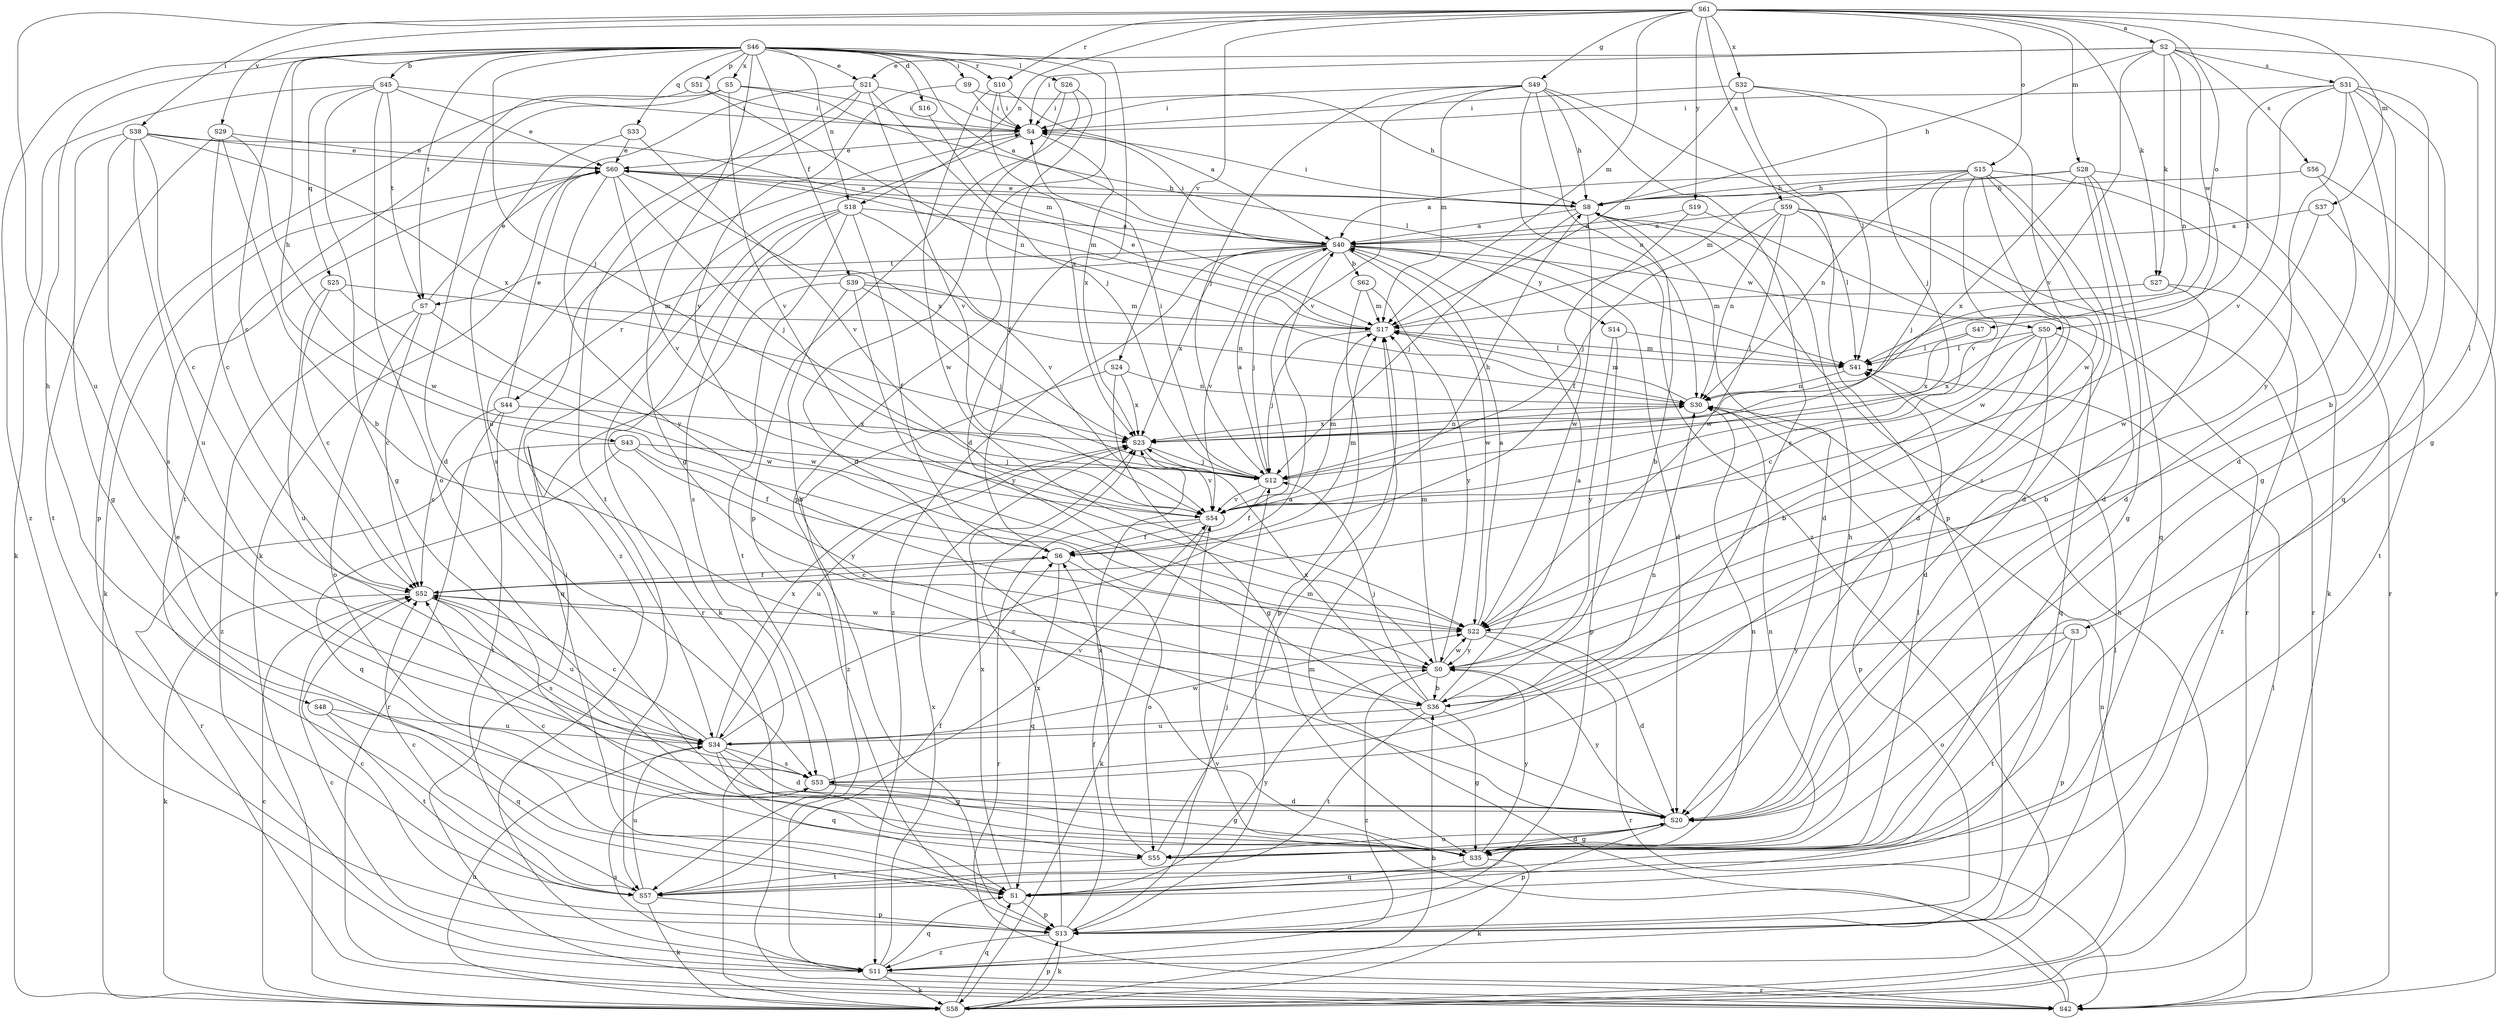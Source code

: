 strict digraph  {
S61;
S46;
S2;
S40;
S45;
S62;
S36;
S52;
S16;
S20;
S21;
S60;
S39;
S6;
S49;
S35;
S43;
S48;
S8;
S38;
S9;
S4;
S12;
S27;
S58;
S26;
S3;
S41;
S37;
S28;
S17;
S18;
S30;
S15;
S47;
S55;
S51;
S13;
S33;
S25;
S1;
S10;
S44;
S42;
S56;
S31;
S53;
S7;
S57;
S34;
S24;
S29;
S54;
S50;
S22;
S32;
S59;
S5;
S23;
S19;
S14;
S0;
S11;
S61 -> S2  [label=a];
S61 -> S49  [label=g];
S61 -> S35  [label=g];
S61 -> S38  [label=i];
S61 -> S27  [label=k];
S61 -> S37  [label=m];
S61 -> S28  [label=m];
S61 -> S17  [label=m];
S61 -> S18  [label=n];
S61 -> S15  [label=o];
S61 -> S47  [label=o];
S61 -> S10  [label=r];
S61 -> S34  [label=u];
S61 -> S24  [label=v];
S61 -> S29  [label=v];
S61 -> S32  [label=x];
S61 -> S59  [label=x];
S61 -> S19  [label=y];
S46 -> S40  [label=a];
S46 -> S45  [label=b];
S46 -> S52  [label=c];
S46 -> S16  [label=d];
S46 -> S20  [label=d];
S46 -> S21  [label=e];
S46 -> S39  [label=f];
S46 -> S35  [label=g];
S46 -> S43  [label=h];
S46 -> S48  [label=h];
S46 -> S9  [label=i];
S46 -> S12  [label=j];
S46 -> S26  [label=l];
S46 -> S18  [label=n];
S46 -> S51  [label=p];
S46 -> S13  [label=p];
S46 -> S33  [label=q];
S46 -> S10  [label=r];
S46 -> S7  [label=t];
S46 -> S5  [label=x];
S46 -> S11  [label=z];
S2 -> S21  [label=e];
S2 -> S8  [label=h];
S2 -> S4  [label=i];
S2 -> S27  [label=k];
S2 -> S3  [label=l];
S2 -> S30  [label=n];
S2 -> S56  [label=s];
S2 -> S31  [label=s];
S2 -> S54  [label=v];
S2 -> S50  [label=w];
S40 -> S62  [label=b];
S40 -> S20  [label=d];
S40 -> S4  [label=i];
S40 -> S12  [label=j];
S40 -> S44  [label=r];
S40 -> S7  [label=t];
S40 -> S54  [label=v];
S40 -> S50  [label=w];
S40 -> S22  [label=w];
S40 -> S23  [label=x];
S40 -> S14  [label=y];
S40 -> S11  [label=z];
S45 -> S60  [label=e];
S45 -> S35  [label=g];
S45 -> S4  [label=i];
S45 -> S58  [label=k];
S45 -> S55  [label=o];
S45 -> S25  [label=q];
S45 -> S7  [label=t];
S62 -> S17  [label=m];
S62 -> S13  [label=p];
S62 -> S0  [label=y];
S36 -> S40  [label=a];
S36 -> S35  [label=g];
S36 -> S12  [label=j];
S36 -> S57  [label=t];
S36 -> S34  [label=u];
S36 -> S23  [label=x];
S52 -> S6  [label=f];
S52 -> S58  [label=k];
S52 -> S53  [label=s];
S52 -> S34  [label=u];
S52 -> S22  [label=w];
S16 -> S17  [label=m];
S20 -> S35  [label=g];
S20 -> S55  [label=o];
S20 -> S13  [label=p];
S20 -> S0  [label=y];
S21 -> S4  [label=i];
S21 -> S12  [label=j];
S21 -> S58  [label=k];
S21 -> S57  [label=t];
S21 -> S34  [label=u];
S21 -> S54  [label=v];
S60 -> S8  [label=h];
S60 -> S12  [label=j];
S60 -> S58  [label=k];
S60 -> S17  [label=m];
S60 -> S54  [label=v];
S60 -> S23  [label=x];
S60 -> S0  [label=y];
S39 -> S36  [label=b];
S39 -> S12  [label=j];
S39 -> S17  [label=m];
S39 -> S30  [label=n];
S39 -> S1  [label=q];
S39 -> S0  [label=y];
S6 -> S52  [label=c];
S6 -> S17  [label=m];
S6 -> S55  [label=o];
S6 -> S1  [label=q];
S49 -> S8  [label=h];
S49 -> S4  [label=i];
S49 -> S12  [label=j];
S49 -> S17  [label=m];
S49 -> S30  [label=n];
S49 -> S13  [label=p];
S49 -> S53  [label=s];
S49 -> S54  [label=v];
S49 -> S11  [label=z];
S35 -> S52  [label=c];
S35 -> S8  [label=h];
S35 -> S58  [label=k];
S35 -> S41  [label=l];
S35 -> S30  [label=n];
S35 -> S1  [label=q];
S35 -> S0  [label=y];
S43 -> S6  [label=f];
S43 -> S12  [label=j];
S43 -> S1  [label=q];
S43 -> S42  [label=r];
S43 -> S0  [label=y];
S48 -> S1  [label=q];
S48 -> S57  [label=t];
S48 -> S34  [label=u];
S8 -> S40  [label=a];
S8 -> S36  [label=b];
S8 -> S20  [label=d];
S8 -> S60  [label=e];
S8 -> S4  [label=i];
S8 -> S12  [label=j];
S8 -> S22  [label=w];
S38 -> S40  [label=a];
S38 -> S52  [label=c];
S38 -> S60  [label=e];
S38 -> S35  [label=g];
S38 -> S53  [label=s];
S38 -> S34  [label=u];
S38 -> S23  [label=x];
S9 -> S8  [label=h];
S9 -> S4  [label=i];
S9 -> S54  [label=v];
S4 -> S60  [label=e];
S4 -> S23  [label=x];
S4 -> S11  [label=z];
S12 -> S40  [label=a];
S12 -> S6  [label=f];
S12 -> S4  [label=i];
S12 -> S54  [label=v];
S27 -> S36  [label=b];
S27 -> S17  [label=m];
S27 -> S11  [label=z];
S58 -> S36  [label=b];
S58 -> S52  [label=c];
S58 -> S8  [label=h];
S58 -> S41  [label=l];
S58 -> S30  [label=n];
S58 -> S13  [label=p];
S58 -> S1  [label=q];
S58 -> S34  [label=u];
S26 -> S20  [label=d];
S26 -> S6  [label=f];
S26 -> S4  [label=i];
S26 -> S13  [label=p];
S3 -> S55  [label=o];
S3 -> S13  [label=p];
S3 -> S57  [label=t];
S3 -> S0  [label=y];
S41 -> S17  [label=m];
S41 -> S30  [label=n];
S37 -> S40  [label=a];
S37 -> S57  [label=t];
S37 -> S22  [label=w];
S28 -> S20  [label=d];
S28 -> S35  [label=g];
S28 -> S8  [label=h];
S28 -> S17  [label=m];
S28 -> S1  [label=q];
S28 -> S42  [label=r];
S28 -> S23  [label=x];
S17 -> S60  [label=e];
S17 -> S12  [label=j];
S17 -> S41  [label=l];
S18 -> S40  [label=a];
S18 -> S6  [label=f];
S18 -> S58  [label=k];
S18 -> S42  [label=r];
S18 -> S53  [label=s];
S18 -> S57  [label=t];
S18 -> S54  [label=v];
S30 -> S17  [label=m];
S30 -> S13  [label=p];
S30 -> S23  [label=x];
S15 -> S40  [label=a];
S15 -> S20  [label=d];
S15 -> S8  [label=h];
S15 -> S12  [label=j];
S15 -> S58  [label=k];
S15 -> S30  [label=n];
S15 -> S53  [label=s];
S15 -> S54  [label=v];
S15 -> S22  [label=w];
S47 -> S41  [label=l];
S47 -> S23  [label=x];
S55 -> S20  [label=d];
S55 -> S17  [label=m];
S55 -> S30  [label=n];
S55 -> S57  [label=t];
S55 -> S23  [label=x];
S51 -> S4  [label=i];
S51 -> S30  [label=n];
S51 -> S13  [label=p];
S13 -> S52  [label=c];
S13 -> S6  [label=f];
S13 -> S12  [label=j];
S13 -> S58  [label=k];
S13 -> S41  [label=l];
S13 -> S23  [label=x];
S13 -> S11  [label=z];
S33 -> S60  [label=e];
S33 -> S53  [label=s];
S33 -> S54  [label=v];
S25 -> S52  [label=c];
S25 -> S17  [label=m];
S25 -> S34  [label=u];
S25 -> S22  [label=w];
S1 -> S60  [label=e];
S1 -> S13  [label=p];
S1 -> S23  [label=x];
S1 -> S0  [label=y];
S10 -> S40  [label=a];
S10 -> S4  [label=i];
S10 -> S22  [label=w];
S10 -> S23  [label=x];
S44 -> S52  [label=c];
S44 -> S60  [label=e];
S44 -> S42  [label=r];
S44 -> S57  [label=t];
S44 -> S23  [label=x];
S42 -> S4  [label=i];
S42 -> S17  [label=m];
S42 -> S54  [label=v];
S56 -> S20  [label=d];
S56 -> S8  [label=h];
S56 -> S42  [label=r];
S31 -> S36  [label=b];
S31 -> S20  [label=d];
S31 -> S35  [label=g];
S31 -> S4  [label=i];
S31 -> S41  [label=l];
S31 -> S1  [label=q];
S31 -> S54  [label=v];
S31 -> S0  [label=y];
S53 -> S20  [label=d];
S53 -> S35  [label=g];
S53 -> S54  [label=v];
S7 -> S52  [label=c];
S7 -> S60  [label=e];
S7 -> S55  [label=o];
S7 -> S22  [label=w];
S7 -> S11  [label=z];
S57 -> S52  [label=c];
S57 -> S6  [label=f];
S57 -> S58  [label=k];
S57 -> S13  [label=p];
S57 -> S34  [label=u];
S34 -> S40  [label=a];
S34 -> S52  [label=c];
S34 -> S20  [label=d];
S34 -> S35  [label=g];
S34 -> S30  [label=n];
S34 -> S1  [label=q];
S34 -> S53  [label=s];
S34 -> S22  [label=w];
S34 -> S23  [label=x];
S24 -> S35  [label=g];
S24 -> S30  [label=n];
S24 -> S23  [label=x];
S24 -> S11  [label=z];
S29 -> S36  [label=b];
S29 -> S52  [label=c];
S29 -> S60  [label=e];
S29 -> S57  [label=t];
S29 -> S22  [label=w];
S54 -> S6  [label=f];
S54 -> S8  [label=h];
S54 -> S58  [label=k];
S54 -> S17  [label=m];
S54 -> S42  [label=r];
S50 -> S36  [label=b];
S50 -> S52  [label=c];
S50 -> S20  [label=d];
S50 -> S41  [label=l];
S50 -> S1  [label=q];
S50 -> S23  [label=x];
S22 -> S40  [label=a];
S22 -> S20  [label=d];
S22 -> S42  [label=r];
S22 -> S0  [label=y];
S32 -> S4  [label=i];
S32 -> S12  [label=j];
S32 -> S41  [label=l];
S32 -> S17  [label=m];
S32 -> S22  [label=w];
S59 -> S40  [label=a];
S59 -> S20  [label=d];
S59 -> S12  [label=j];
S59 -> S41  [label=l];
S59 -> S30  [label=n];
S59 -> S42  [label=r];
S59 -> S22  [label=w];
S5 -> S20  [label=d];
S5 -> S4  [label=i];
S5 -> S41  [label=l];
S5 -> S57  [label=t];
S5 -> S54  [label=v];
S23 -> S12  [label=j];
S23 -> S30  [label=n];
S23 -> S34  [label=u];
S23 -> S54  [label=v];
S19 -> S40  [label=a];
S19 -> S6  [label=f];
S19 -> S42  [label=r];
S14 -> S41  [label=l];
S14 -> S13  [label=p];
S14 -> S0  [label=y];
S0 -> S36  [label=b];
S0 -> S52  [label=c];
S0 -> S17  [label=m];
S0 -> S22  [label=w];
S0 -> S11  [label=z];
S11 -> S52  [label=c];
S11 -> S58  [label=k];
S11 -> S1  [label=q];
S11 -> S42  [label=r];
S11 -> S53  [label=s];
S11 -> S23  [label=x];
}
